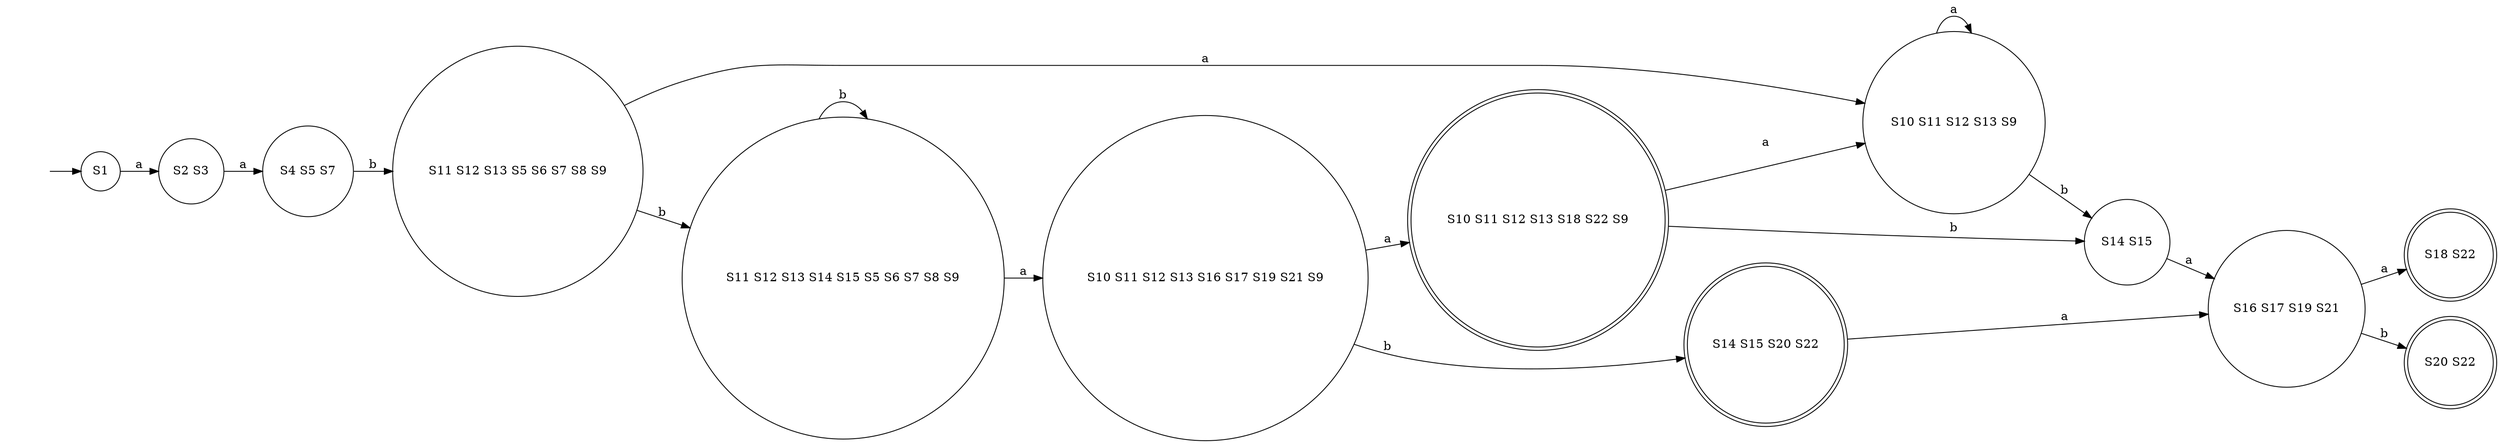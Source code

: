 digraph DFA {
	"" [shape=none]
	"" -> S1
	S1 [shape=circle]
	S1 -> "S2 S3" [label=a]
	"S2 S3" [shape=circle]
	"S2 S3" -> "S4 S5 S7" [label=a]
	"S4 S5 S7" [shape=circle]
	"S4 S5 S7" -> "S11 S12 S13 S5 S6 S7 S8 S9" [label=b]
	"S11 S12 S13 S5 S6 S7 S8 S9" [shape=circle]
	"S11 S12 S13 S5 S6 S7 S8 S9" -> "S10 S11 S12 S13 S9" [label=a]
	"S11 S12 S13 S5 S6 S7 S8 S9" -> "S11 S12 S13 S14 S15 S5 S6 S7 S8 S9" [label=b]
	"S10 S11 S12 S13 S9" [shape=circle]
	"S10 S11 S12 S13 S9" -> "S10 S11 S12 S13 S9" [label=a]
	"S10 S11 S12 S13 S9" -> "S14 S15" [label=b]
	"S11 S12 S13 S14 S15 S5 S6 S7 S8 S9" [shape=circle]
	"S11 S12 S13 S14 S15 S5 S6 S7 S8 S9" -> "S10 S11 S12 S13 S16 S17 S19 S21 S9" [label=a]
	"S11 S12 S13 S14 S15 S5 S6 S7 S8 S9" -> "S11 S12 S13 S14 S15 S5 S6 S7 S8 S9" [label=b]
	"S14 S15" [shape=circle]
	"S14 S15" -> "S16 S17 S19 S21" [label=a]
	"S10 S11 S12 S13 S16 S17 S19 S21 S9" [shape=circle]
	"S10 S11 S12 S13 S16 S17 S19 S21 S9" -> "S10 S11 S12 S13 S18 S22 S9" [label=a]
	"S10 S11 S12 S13 S16 S17 S19 S21 S9" -> "S14 S15 S20 S22" [label=b]
	"S16 S17 S19 S21" [shape=circle]
	"S16 S17 S19 S21" -> "S18 S22" [label=a]
	"S16 S17 S19 S21" -> "S20 S22" [label=b]
	"S10 S11 S12 S13 S18 S22 S9" [shape=doublecircle]
	"S10 S11 S12 S13 S18 S22 S9" -> "S10 S11 S12 S13 S9" [label=a]
	"S10 S11 S12 S13 S18 S22 S9" -> "S14 S15" [label=b]
	"S14 S15 S20 S22" [shape=doublecircle]
	"S14 S15 S20 S22" -> "S16 S17 S19 S21" [label=a]
	"S18 S22" [shape=doublecircle]
	"S20 S22" [shape=doublecircle]
	rankdir=LR
}
